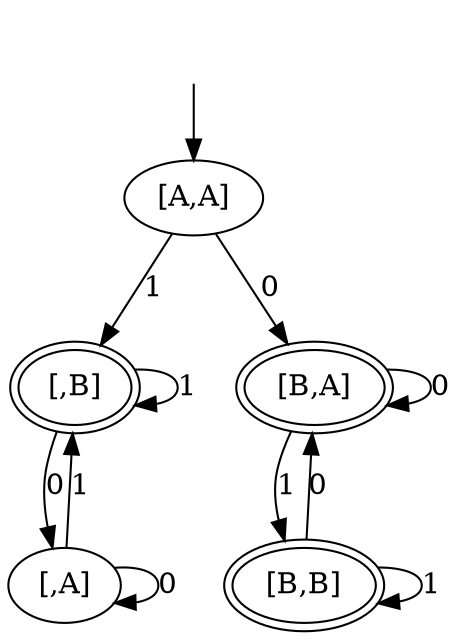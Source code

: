 digraph "Produto" {
_nil [style="invis"];
_nil -> "[A,A]" [label=""];
"[,A]" -> "[,A]" [label=0];
"[,A]" -> "[,B]" [label=1];
"[A,A]" -> "[B,A]" [label=0];
"[A,A]" -> "[,B]" [label=1];
"[,B]" [peripheries=2];
"[,B]" -> "[,A]" [label=0];
"[,B]" -> "[,B]" [label=1];
"[B,A]" [peripheries=2];
"[B,A]" -> "[B,A]" [label=0];
"[B,A]" -> "[B,B]" [label=1];
"[B,B]" [peripheries=2];
"[B,B]" -> "[B,A]" [label=0];
"[B,B]" -> "[B,B]" [label=1];
}
